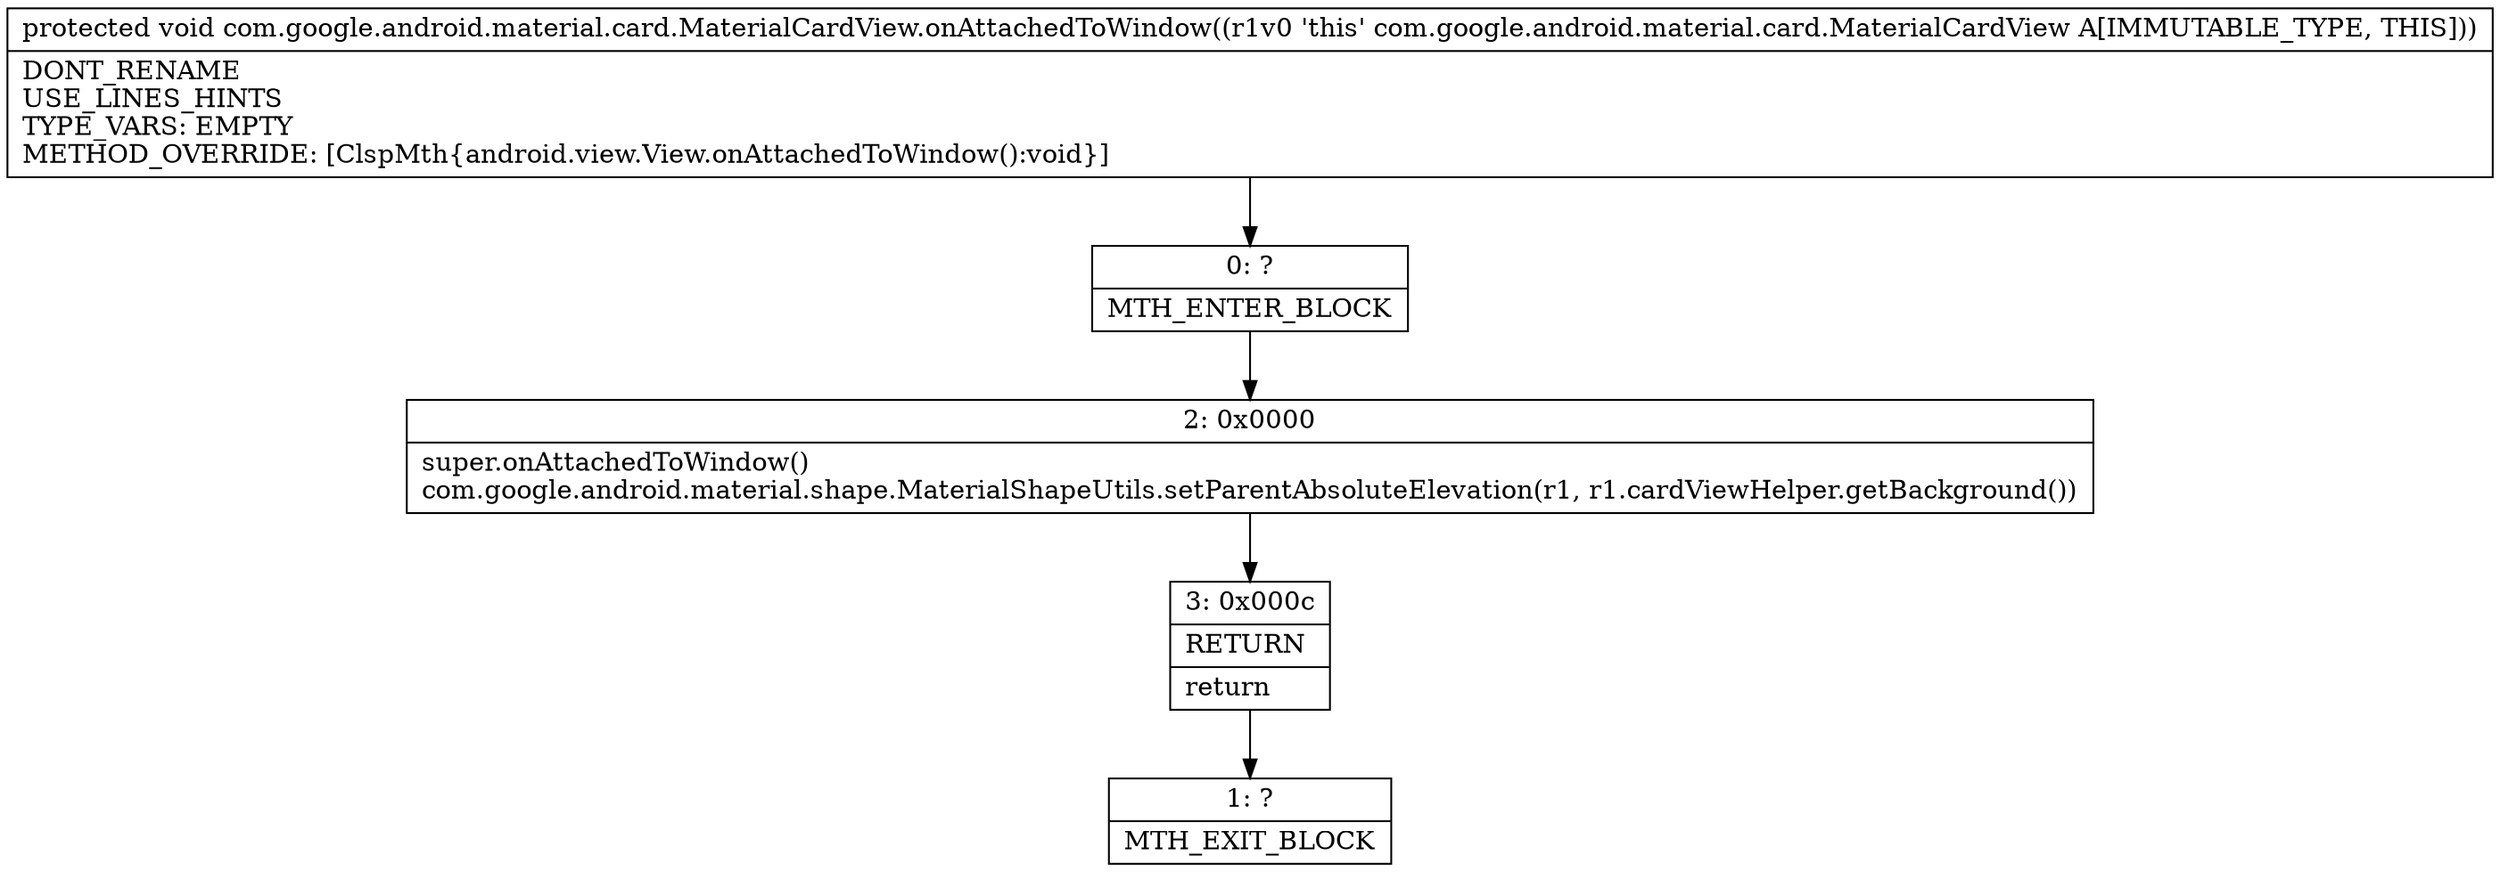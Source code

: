 digraph "CFG forcom.google.android.material.card.MaterialCardView.onAttachedToWindow()V" {
Node_0 [shape=record,label="{0\:\ ?|MTH_ENTER_BLOCK\l}"];
Node_2 [shape=record,label="{2\:\ 0x0000|super.onAttachedToWindow()\lcom.google.android.material.shape.MaterialShapeUtils.setParentAbsoluteElevation(r1, r1.cardViewHelper.getBackground())\l}"];
Node_3 [shape=record,label="{3\:\ 0x000c|RETURN\l|return\l}"];
Node_1 [shape=record,label="{1\:\ ?|MTH_EXIT_BLOCK\l}"];
MethodNode[shape=record,label="{protected void com.google.android.material.card.MaterialCardView.onAttachedToWindow((r1v0 'this' com.google.android.material.card.MaterialCardView A[IMMUTABLE_TYPE, THIS]))  | DONT_RENAME\lUSE_LINES_HINTS\lTYPE_VARS: EMPTY\lMETHOD_OVERRIDE: [ClspMth\{android.view.View.onAttachedToWindow():void\}]\l}"];
MethodNode -> Node_0;Node_0 -> Node_2;
Node_2 -> Node_3;
Node_3 -> Node_1;
}

